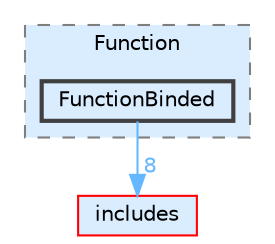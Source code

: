 digraph "lib/types/objects/Function/FunctionBinded"
{
 // LATEX_PDF_SIZE
  bgcolor="transparent";
  edge [fontname=Helvetica,fontsize=10,labelfontname=Helvetica,labelfontsize=10];
  node [fontname=Helvetica,fontsize=10,shape=box,height=0.2,width=0.4];
  compound=true
  subgraph clusterdir_8e394419521e172f5df06492d0bbe20e {
    graph [ bgcolor="#daedff", pencolor="grey50", label="Function", fontname=Helvetica,fontsize=10 style="filled,dashed", URL="dir_8e394419521e172f5df06492d0bbe20e.html",tooltip=""]
  dir_bd2445c454062ccd87b8044816ef09b4 [label="FunctionBinded", fillcolor="#daedff", color="grey25", style="filled,bold", URL="dir_bd2445c454062ccd87b8044816ef09b4.html",tooltip=""];
  }
  dir_09e761304027c904456130627fd4dcf5 [label="includes", fillcolor="#daedff", color="red", style="filled", URL="dir_09e761304027c904456130627fd4dcf5.html",tooltip=""];
  dir_bd2445c454062ccd87b8044816ef09b4->dir_09e761304027c904456130627fd4dcf5 [headlabel="8", labeldistance=1.5 headhref="dir_000016_000019.html" href="dir_000016_000019.html" color="steelblue1" fontcolor="steelblue1"];
}
